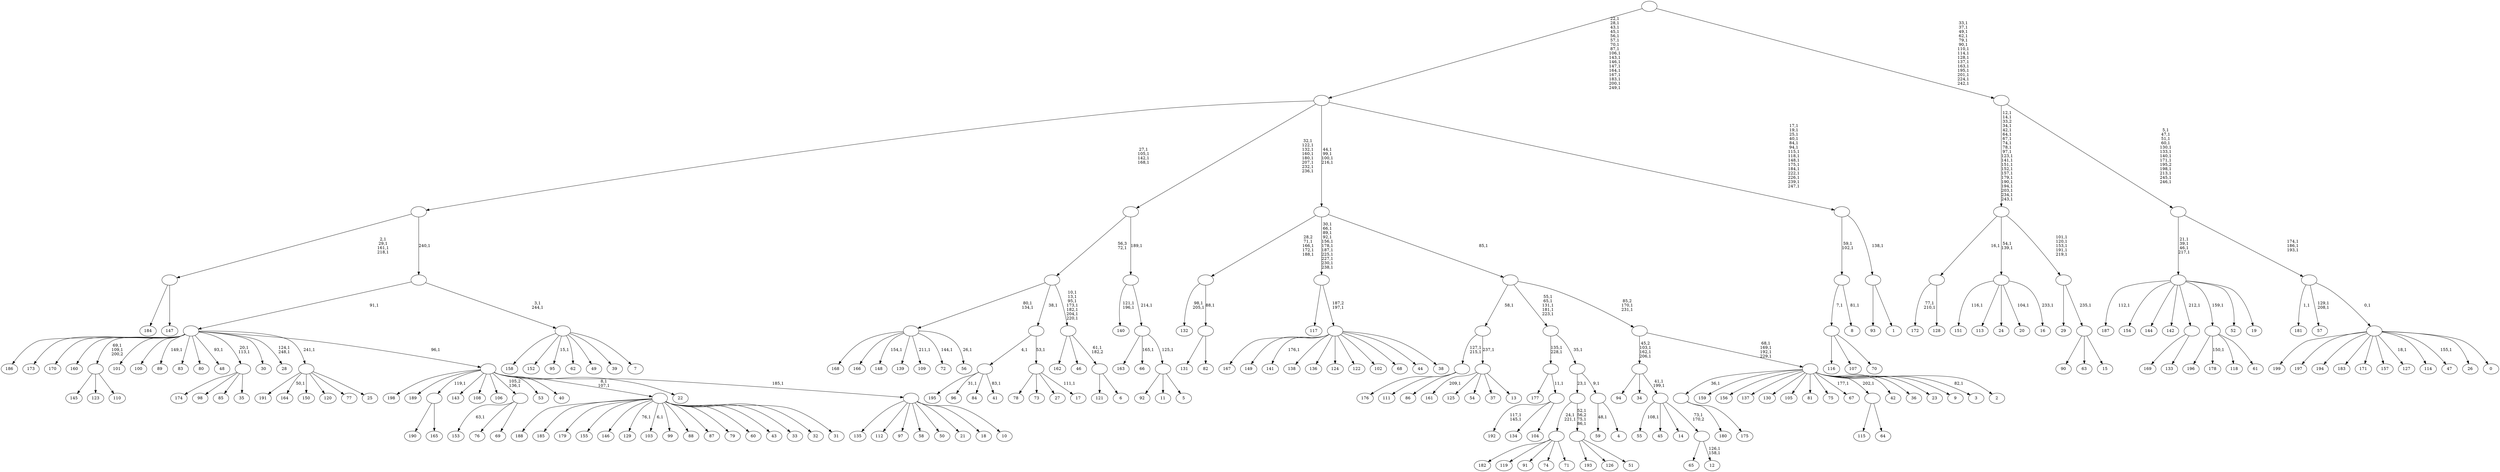 digraph T {
	450 [label="199"]
	449 [label="198"]
	448 [label="197"]
	447 [label="196"]
	446 [label="195"]
	445 [label="194"]
	444 [label="193"]
	443 [label="192"]
	440 [label="191"]
	439 [label="190"]
	438 [label="189"]
	437 [label="188"]
	436 [label="187"]
	434 [label="186"]
	433 [label="185"]
	432 [label="184"]
	431 [label="183"]
	430 [label="182"]
	429 [label="181"]
	427 [label="180"]
	426 [label="179"]
	425 [label="178"]
	423 [label="177"]
	422 [label="176"]
	421 [label="175"]
	420 [label=""]
	419 [label="174"]
	418 [label="173"]
	417 [label="172"]
	414 [label="171"]
	413 [label="170"]
	412 [label="169"]
	411 [label="168"]
	410 [label="167"]
	409 [label="166"]
	408 [label="165"]
	407 [label=""]
	406 [label="164"]
	404 [label="163"]
	403 [label="162"]
	402 [label="161"]
	400 [label="160"]
	399 [label="159"]
	398 [label="158"]
	397 [label="157"]
	396 [label="156"]
	395 [label="155"]
	394 [label="154"]
	393 [label="153"]
	391 [label="152"]
	390 [label="151"]
	388 [label="150"]
	387 [label="149"]
	386 [label="148"]
	384 [label="147"]
	383 [label=""]
	379 [label="146"]
	378 [label="145"]
	377 [label="144"]
	376 [label="143"]
	375 [label="142"]
	374 [label="141"]
	372 [label="140"]
	369 [label="139"]
	368 [label="138"]
	367 [label="137"]
	366 [label="136"]
	365 [label="135"]
	364 [label="134"]
	363 [label="133"]
	362 [label=""]
	361 [label="132"]
	358 [label="131"]
	357 [label="130"]
	356 [label="129"]
	354 [label="128"]
	353 [label=""]
	352 [label="127"]
	350 [label="126"]
	349 [label="125"]
	348 [label="124"]
	347 [label="123"]
	346 [label="122"]
	345 [label="121"]
	344 [label="120"]
	343 [label="119"]
	342 [label="118"]
	341 [label="117"]
	340 [label="116"]
	339 [label="115"]
	338 [label="114"]
	337 [label="113"]
	336 [label="112"]
	335 [label="111"]
	334 [label="110"]
	333 [label=""]
	331 [label="109"]
	329 [label="108"]
	328 [label="107"]
	327 [label="106"]
	326 [label="105"]
	325 [label="104"]
	324 [label=""]
	323 [label=""]
	321 [label="103"]
	319 [label="102"]
	318 [label="101"]
	317 [label="100"]
	316 [label="99"]
	315 [label="98"]
	314 [label="97"]
	313 [label="96"]
	311 [label="95"]
	309 [label="94"]
	308 [label="93"]
	307 [label="92"]
	306 [label="91"]
	305 [label="90"]
	304 [label="89"]
	302 [label="88"]
	301 [label="87"]
	300 [label="86"]
	299 [label=""]
	297 [label="85"]
	296 [label="84"]
	295 [label="83"]
	294 [label="82"]
	293 [label=""]
	292 [label=""]
	288 [label="81"]
	287 [label="80"]
	286 [label="79"]
	285 [label="78"]
	284 [label="77"]
	283 [label="76"]
	282 [label="75"]
	281 [label="74"]
	280 [label="73"]
	279 [label="72"]
	277 [label="71"]
	276 [label=""]
	274 [label="70"]
	273 [label=""]
	272 [label="69"]
	271 [label=""]
	270 [label="68"]
	269 [label="67"]
	267 [label="66"]
	265 [label="65"]
	264 [label="64"]
	263 [label=""]
	262 [label="63"]
	261 [label="62"]
	260 [label="61"]
	259 [label=""]
	258 [label="60"]
	257 [label="59"]
	255 [label="58"]
	254 [label="57"]
	251 [label="56"]
	249 [label=""]
	247 [label="55"]
	245 [label="54"]
	244 [label="53"]
	243 [label="52"]
	242 [label="51"]
	241 [label=""]
	238 [label=""]
	237 [label="50"]
	236 [label="49"]
	235 [label="48"]
	233 [label="47"]
	231 [label="46"]
	230 [label="45"]
	229 [label="44"]
	228 [label="43"]
	227 [label="42"]
	226 [label="41"]
	224 [label=""]
	223 [label="40"]
	222 [label="39"]
	221 [label="38"]
	220 [label=""]
	219 [label=""]
	208 [label="37"]
	207 [label="36"]
	206 [label="35"]
	205 [label=""]
	203 [label="34"]
	202 [label="33"]
	201 [label="32"]
	200 [label="31"]
	199 [label=""]
	197 [label="30"]
	196 [label="29"]
	195 [label="28"]
	192 [label="27"]
	191 [label="26"]
	190 [label="25"]
	189 [label=""]
	188 [label="24"]
	187 [label="23"]
	186 [label="22"]
	185 [label="21"]
	184 [label="20"]
	182 [label="19"]
	181 [label=""]
	177 [label="18"]
	176 [label="17"]
	174 [label=""]
	173 [label=""]
	172 [label="16"]
	170 [label=""]
	168 [label="15"]
	167 [label=""]
	166 [label=""]
	161 [label=""]
	141 [label="14"]
	140 [label="13"]
	139 [label=""]
	138 [label=""]
	137 [label="12"]
	134 [label=""]
	133 [label=""]
	131 [label=""]
	128 [label="11"]
	127 [label="10"]
	126 [label=""]
	125 [label=""]
	124 [label=""]
	123 [label="9"]
	122 [label="8"]
	120 [label=""]
	118 [label="7"]
	117 [label=""]
	115 [label=""]
	114 [label=""]
	110 [label="6"]
	109 [label=""]
	108 [label=""]
	101 [label=""]
	100 [label="5"]
	99 [label=""]
	98 [label=""]
	97 [label=""]
	96 [label=""]
	88 [label="4"]
	87 [label=""]
	86 [label=""]
	85 [label=""]
	80 [label="3"]
	78 [label="2"]
	77 [label=""]
	73 [label=""]
	71 [label=""]
	70 [label=""]
	66 [label="1"]
	65 [label=""]
	64 [label=""]
	49 [label=""]
	32 [label="0"]
	31 [label=""]
	30 [label=""]
	27 [label=""]
	15 [label=""]
	0 [label=""]
	420 -> 427 [label=""]
	420 -> 421 [label=""]
	407 -> 439 [label=""]
	407 -> 408 [label=""]
	383 -> 432 [label=""]
	383 -> 384 [label=""]
	362 -> 412 [label=""]
	362 -> 363 [label=""]
	353 -> 417 [label="77,1\n210,1"]
	353 -> 354 [label=""]
	333 -> 378 [label=""]
	333 -> 347 [label=""]
	333 -> 334 [label=""]
	324 -> 443 [label="117,1\n145,1"]
	324 -> 364 [label=""]
	324 -> 325 [label=""]
	323 -> 423 [label=""]
	323 -> 324 [label="11,1"]
	299 -> 422 [label=""]
	299 -> 335 [label=""]
	299 -> 300 [label=""]
	293 -> 358 [label=""]
	293 -> 294 [label=""]
	292 -> 361 [label="98,1\n205,1"]
	292 -> 293 [label="88,1"]
	276 -> 430 [label=""]
	276 -> 343 [label=""]
	276 -> 306 [label=""]
	276 -> 281 [label=""]
	276 -> 277 [label=""]
	273 -> 340 [label=""]
	273 -> 328 [label=""]
	273 -> 274 [label=""]
	271 -> 393 [label="63,1"]
	271 -> 283 [label=""]
	271 -> 272 [label=""]
	263 -> 339 [label=""]
	263 -> 264 [label=""]
	259 -> 425 [label="150,1"]
	259 -> 447 [label=""]
	259 -> 342 [label=""]
	259 -> 260 [label=""]
	249 -> 251 [label="26,1"]
	249 -> 279 [label="144,1"]
	249 -> 331 [label="211,1"]
	249 -> 386 [label="154,1"]
	249 -> 411 [label=""]
	249 -> 409 [label=""]
	249 -> 369 [label=""]
	241 -> 444 [label=""]
	241 -> 350 [label=""]
	241 -> 242 [label=""]
	238 -> 241 [label="52,1\n56,2\n75,1\n86,1"]
	238 -> 276 [label="24,1\n221,1"]
	224 -> 226 [label="83,1"]
	224 -> 313 [label="31,1"]
	224 -> 446 [label=""]
	224 -> 296 [label=""]
	220 -> 374 [label="176,1"]
	220 -> 410 [label=""]
	220 -> 387 [label=""]
	220 -> 368 [label=""]
	220 -> 366 [label=""]
	220 -> 348 [label=""]
	220 -> 346 [label=""]
	220 -> 319 [label=""]
	220 -> 270 [label=""]
	220 -> 229 [label=""]
	220 -> 221 [label=""]
	219 -> 341 [label=""]
	219 -> 220 [label="187,2\n197,1"]
	205 -> 419 [label=""]
	205 -> 315 [label=""]
	205 -> 297 [label=""]
	205 -> 206 [label=""]
	199 -> 321 [label="6,1"]
	199 -> 356 [label="76,1"]
	199 -> 437 [label=""]
	199 -> 433 [label=""]
	199 -> 426 [label=""]
	199 -> 395 [label=""]
	199 -> 379 [label=""]
	199 -> 316 [label=""]
	199 -> 302 [label=""]
	199 -> 301 [label=""]
	199 -> 286 [label=""]
	199 -> 258 [label=""]
	199 -> 228 [label=""]
	199 -> 202 [label=""]
	199 -> 201 [label=""]
	199 -> 200 [label=""]
	189 -> 406 [label="50,1"]
	189 -> 440 [label=""]
	189 -> 388 [label=""]
	189 -> 344 [label=""]
	189 -> 284 [label=""]
	189 -> 190 [label=""]
	181 -> 436 [label="112,1"]
	181 -> 394 [label=""]
	181 -> 377 [label=""]
	181 -> 375 [label=""]
	181 -> 362 [label="212,1"]
	181 -> 259 [label="159,1"]
	181 -> 243 [label=""]
	181 -> 182 [label=""]
	174 -> 176 [label="111,1"]
	174 -> 285 [label=""]
	174 -> 280 [label=""]
	174 -> 192 [label=""]
	173 -> 224 [label="4,1"]
	173 -> 174 [label="53,1"]
	170 -> 172 [label="233,1"]
	170 -> 184 [label="104,1"]
	170 -> 390 [label="116,1"]
	170 -> 337 [label=""]
	170 -> 188 [label=""]
	167 -> 305 [label=""]
	167 -> 262 [label=""]
	167 -> 168 [label=""]
	166 -> 196 [label=""]
	166 -> 167 [label="235,1"]
	161 -> 166 [label="101,1\n120,1\n153,1\n191,1\n219,1"]
	161 -> 170 [label="54,1\n139,1"]
	161 -> 353 [label="16,1"]
	139 -> 402 [label="209,1"]
	139 -> 349 [label=""]
	139 -> 245 [label=""]
	139 -> 208 [label=""]
	139 -> 140 [label=""]
	138 -> 299 [label="127,1\n215,1"]
	138 -> 139 [label="237,1"]
	134 -> 137 [label="126,1\n158,1"]
	134 -> 265 [label=""]
	133 -> 247 [label="108,1"]
	133 -> 230 [label=""]
	133 -> 141 [label=""]
	133 -> 134 [label="73,1\n170,2"]
	131 -> 133 [label="41,1\n199,1"]
	131 -> 309 [label=""]
	131 -> 203 [label=""]
	126 -> 365 [label=""]
	126 -> 336 [label=""]
	126 -> 314 [label=""]
	126 -> 255 [label=""]
	126 -> 237 [label=""]
	126 -> 185 [label=""]
	126 -> 177 [label=""]
	126 -> 127 [label=""]
	125 -> 199 [label="8,1\n107,1"]
	125 -> 449 [label=""]
	125 -> 438 [label=""]
	125 -> 407 [label="119,1"]
	125 -> 376 [label=""]
	125 -> 329 [label=""]
	125 -> 327 [label=""]
	125 -> 271 [label="105,2\n136,1"]
	125 -> 244 [label=""]
	125 -> 223 [label=""]
	125 -> 186 [label=""]
	125 -> 126 [label="185,1"]
	124 -> 195 [label="124,1\n248,1"]
	124 -> 205 [label="20,1\n113,1"]
	124 -> 235 [label="93,1"]
	124 -> 304 [label="149,1"]
	124 -> 333 [label="69,1\n109,1\n200,2"]
	124 -> 434 [label=""]
	124 -> 418 [label=""]
	124 -> 413 [label=""]
	124 -> 400 [label=""]
	124 -> 318 [label=""]
	124 -> 317 [label=""]
	124 -> 295 [label=""]
	124 -> 287 [label=""]
	124 -> 197 [label=""]
	124 -> 189 [label="241,1"]
	124 -> 125 [label="96,1"]
	120 -> 122 [label="81,1"]
	120 -> 273 [label="7,1"]
	117 -> 311 [label="15,1"]
	117 -> 398 [label=""]
	117 -> 391 [label=""]
	117 -> 261 [label=""]
	117 -> 236 [label=""]
	117 -> 222 [label=""]
	117 -> 118 [label=""]
	115 -> 117 [label="3,1\n244,1"]
	115 -> 124 [label="91,1"]
	114 -> 383 [label="2,1\n29,1\n161,1\n218,1"]
	114 -> 115 [label="240,1"]
	109 -> 345 [label=""]
	109 -> 110 [label=""]
	108 -> 403 [label=""]
	108 -> 231 [label=""]
	108 -> 109 [label="61,1\n182,2"]
	101 -> 108 [label="10,1\n13,1\n95,1\n173,1\n182,1\n204,1\n220,1"]
	101 -> 249 [label="80,1\n134,1"]
	101 -> 173 [label="38,1"]
	99 -> 307 [label=""]
	99 -> 128 [label=""]
	99 -> 100 [label=""]
	98 -> 267 [label="165,1"]
	98 -> 404 [label=""]
	98 -> 99 [label="125,1"]
	97 -> 372 [label="121,1\n196,1"]
	97 -> 98 [label="214,1"]
	96 -> 101 [label="56,3\n72,1"]
	96 -> 97 [label="189,1"]
	87 -> 257 [label="48,1"]
	87 -> 88 [label=""]
	86 -> 238 [label="23,1"]
	86 -> 87 [label="9,1"]
	85 -> 323 [label="135,1\n228,1"]
	85 -> 86 [label="35,1"]
	77 -> 80 [label="82,1"]
	77 -> 269 [label="177,1"]
	77 -> 420 [label="36,1"]
	77 -> 399 [label=""]
	77 -> 396 [label=""]
	77 -> 367 [label=""]
	77 -> 357 [label=""]
	77 -> 326 [label=""]
	77 -> 288 [label=""]
	77 -> 282 [label=""]
	77 -> 263 [label="202,1"]
	77 -> 227 [label=""]
	77 -> 207 [label=""]
	77 -> 187 [label=""]
	77 -> 123 [label=""]
	77 -> 78 [label=""]
	73 -> 77 [label="68,1\n169,1\n192,1\n229,1"]
	73 -> 131 [label="45,2\n103,1\n162,1\n206,1"]
	71 -> 73 [label="85,2\n170,1\n231,1"]
	71 -> 85 [label="55,1\n65,1\n131,1\n181,1\n223,1"]
	71 -> 138 [label="58,1"]
	70 -> 219 [label="30,1\n66,1\n89,1\n92,1\n156,1\n178,1\n187,1\n225,1\n227,1\n230,1\n238,1"]
	70 -> 292 [label="28,2\n71,1\n166,1\n172,1\n188,1"]
	70 -> 71 [label="85,1"]
	65 -> 308 [label=""]
	65 -> 66 [label=""]
	64 -> 120 [label="59,1\n102,1"]
	64 -> 65 [label="138,1"]
	49 -> 64 [label="17,1\n19,1\n25,1\n40,1\n84,1\n94,1\n115,1\n118,1\n148,1\n175,1\n184,1\n222,1\n226,1\n239,1\n247,1"]
	49 -> 70 [label="44,1\n99,1\n100,1\n216,1"]
	49 -> 96 [label="32,1\n122,1\n132,1\n160,1\n180,1\n207,1\n232,1\n236,1"]
	49 -> 114 [label="27,1\n105,1\n142,1\n168,1"]
	31 -> 233 [label="155,1"]
	31 -> 352 [label="18,1"]
	31 -> 450 [label=""]
	31 -> 448 [label=""]
	31 -> 445 [label=""]
	31 -> 431 [label=""]
	31 -> 414 [label=""]
	31 -> 397 [label=""]
	31 -> 338 [label=""]
	31 -> 191 [label=""]
	31 -> 32 [label=""]
	30 -> 254 [label="129,1\n208,1"]
	30 -> 429 [label="1,1"]
	30 -> 31 [label="0,1"]
	27 -> 30 [label="174,1\n186,1\n193,1"]
	27 -> 181 [label="21,1\n39,1\n46,1\n217,1"]
	15 -> 27 [label="5,1\n47,1\n51,1\n60,1\n130,1\n133,1\n140,1\n171,1\n195,2\n198,1\n213,1\n245,1\n246,1"]
	15 -> 161 [label="12,1\n14,1\n33,2\n34,1\n42,1\n64,1\n67,1\n74,1\n78,1\n97,1\n123,1\n141,1\n151,1\n152,1\n157,1\n179,1\n190,1\n194,1\n203,1\n234,1\n243,1"]
	0 -> 15 [label="33,1\n37,1\n49,1\n62,1\n79,1\n90,1\n110,1\n114,1\n128,1\n137,1\n163,1\n195,1\n201,1\n224,1\n242,1"]
	0 -> 49 [label="22,1\n28,1\n43,1\n45,1\n56,1\n57,1\n70,1\n87,1\n106,1\n143,1\n146,1\n147,1\n164,1\n167,1\n183,1\n200,1\n249,1"]
}
